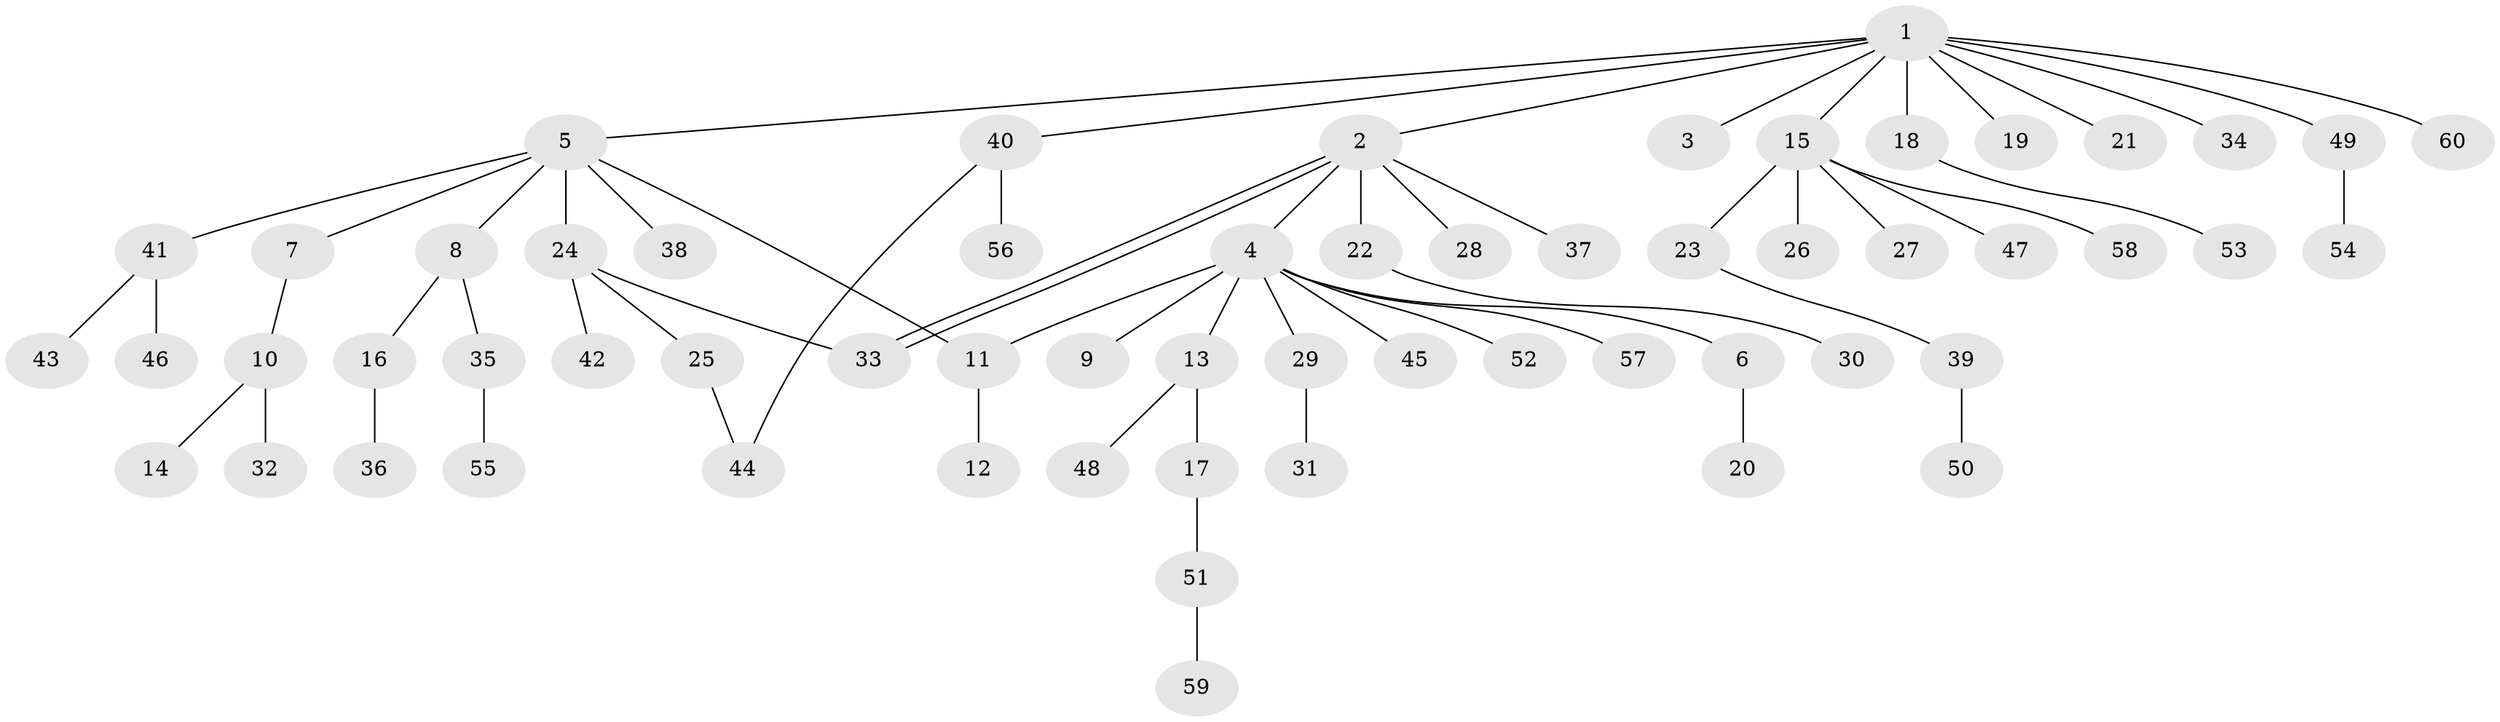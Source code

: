 // coarse degree distribution, {1: 0.8888888888888888, 12: 0.05555555555555555, 6: 0.05555555555555555}
// Generated by graph-tools (version 1.1) at 2025/51/03/04/25 21:51:06]
// undirected, 60 vertices, 63 edges
graph export_dot {
graph [start="1"]
  node [color=gray90,style=filled];
  1;
  2;
  3;
  4;
  5;
  6;
  7;
  8;
  9;
  10;
  11;
  12;
  13;
  14;
  15;
  16;
  17;
  18;
  19;
  20;
  21;
  22;
  23;
  24;
  25;
  26;
  27;
  28;
  29;
  30;
  31;
  32;
  33;
  34;
  35;
  36;
  37;
  38;
  39;
  40;
  41;
  42;
  43;
  44;
  45;
  46;
  47;
  48;
  49;
  50;
  51;
  52;
  53;
  54;
  55;
  56;
  57;
  58;
  59;
  60;
  1 -- 2;
  1 -- 3;
  1 -- 5;
  1 -- 15;
  1 -- 18;
  1 -- 19;
  1 -- 21;
  1 -- 34;
  1 -- 40;
  1 -- 49;
  1 -- 60;
  2 -- 4;
  2 -- 22;
  2 -- 28;
  2 -- 33;
  2 -- 33;
  2 -- 37;
  4 -- 6;
  4 -- 9;
  4 -- 11;
  4 -- 13;
  4 -- 29;
  4 -- 45;
  4 -- 52;
  4 -- 57;
  5 -- 7;
  5 -- 8;
  5 -- 11;
  5 -- 24;
  5 -- 38;
  5 -- 41;
  6 -- 20;
  7 -- 10;
  8 -- 16;
  8 -- 35;
  10 -- 14;
  10 -- 32;
  11 -- 12;
  13 -- 17;
  13 -- 48;
  15 -- 23;
  15 -- 26;
  15 -- 27;
  15 -- 47;
  15 -- 58;
  16 -- 36;
  17 -- 51;
  18 -- 53;
  22 -- 30;
  23 -- 39;
  24 -- 25;
  24 -- 33;
  24 -- 42;
  25 -- 44;
  29 -- 31;
  35 -- 55;
  39 -- 50;
  40 -- 44;
  40 -- 56;
  41 -- 43;
  41 -- 46;
  49 -- 54;
  51 -- 59;
}
